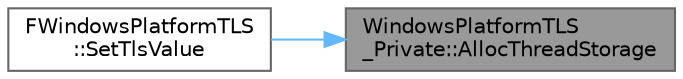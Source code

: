 digraph "WindowsPlatformTLS_Private::AllocThreadStorage"
{
 // INTERACTIVE_SVG=YES
 // LATEX_PDF_SIZE
  bgcolor="transparent";
  edge [fontname=Helvetica,fontsize=10,labelfontname=Helvetica,labelfontsize=10];
  node [fontname=Helvetica,fontsize=10,shape=box,height=0.2,width=0.4];
  rankdir="RL";
  Node1 [id="Node000001",label="WindowsPlatformTLS\l_Private::AllocThreadStorage",height=0.2,width=0.4,color="gray40", fillcolor="grey60", style="filled", fontcolor="black",tooltip=" "];
  Node1 -> Node2 [id="edge1_Node000001_Node000002",dir="back",color="steelblue1",style="solid",tooltip=" "];
  Node2 [id="Node000002",label="FWindowsPlatformTLS\l::SetTlsValue",height=0.2,width=0.4,color="grey40", fillcolor="white", style="filled",URL="$d2/dfe/structFWindowsPlatformTLS.html#a6c2e4934b73ee19e3a66b8a89c7bf1b8",tooltip="Sets a value in the specified TLS slot."];
}

